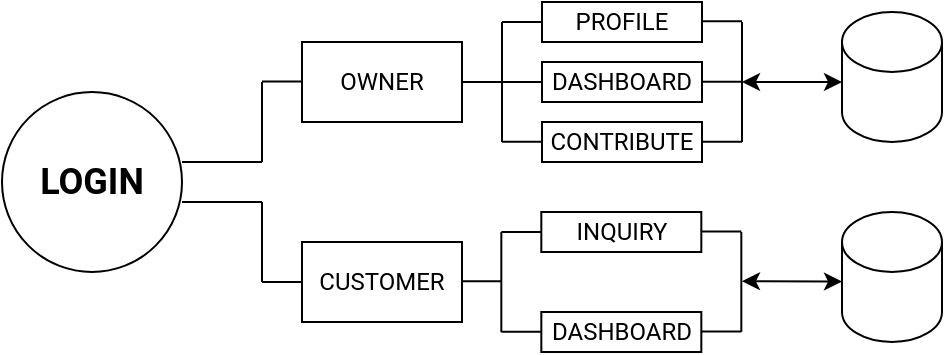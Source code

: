 <mxfile version="15.3.0" type="github">
  <diagram name="Page-1" id="90a13364-a465-7bf4-72fc-28e22215d7a0">
    <mxGraphModel dx="1209" dy="662" grid="1" gridSize="10" guides="1" tooltips="1" connect="1" arrows="1" fold="1" page="1" pageScale="1.5" pageWidth="1169" pageHeight="826" background="none" math="0" shadow="0">
      <root>
        <mxCell id="0" style=";html=1;" />
        <mxCell id="1" style=";html=1;" parent="0" />
        <mxCell id="_ACVbjb4rTPhQJA2rkIT-1" value="&lt;h2&gt;&lt;font face=&quot;roboto&quot;&gt;LOGIN&lt;/font&gt;&lt;/h2&gt;" style="ellipse;whiteSpace=wrap;html=1;aspect=fixed;strokeColor=#000000;shadow=0;fillColor=none;" parent="1" vertex="1">
          <mxGeometry x="490" y="355" width="90" height="90" as="geometry" />
        </mxCell>
        <mxCell id="_ACVbjb4rTPhQJA2rkIT-3" value="" style="endArrow=none;html=1;strokeColor=#000000;shadow=0;" parent="1" edge="1">
          <mxGeometry width="50" height="50" relative="1" as="geometry">
            <mxPoint x="580" y="390" as="sourcePoint" />
            <mxPoint x="620" y="390" as="targetPoint" />
          </mxGeometry>
        </mxCell>
        <mxCell id="_ACVbjb4rTPhQJA2rkIT-30" value="&lt;h3&gt;&lt;font face=&quot;roboto&quot; data-font-src=&quot;https://fonts.googleapis.com/css?family=roboto&quot; color=&quot;#ffffff&quot;&gt;DB&lt;/font&gt;&lt;/h3&gt;" style="shape=cylinder3;whiteSpace=wrap;html=1;boundedLbl=1;backgroundOutline=1;size=15;rounded=0;strokeColor=#000000;shadow=0;fillColor=none;" parent="1" vertex="1">
          <mxGeometry x="910" y="315" width="50" height="65" as="geometry" />
        </mxCell>
        <mxCell id="EQDMDmAZsALsS-63rVwj-1" value="" style="endArrow=none;html=1;strokeColor=#000000;shadow=0;" parent="1" edge="1">
          <mxGeometry width="50" height="50" relative="1" as="geometry">
            <mxPoint x="580" y="410" as="sourcePoint" />
            <mxPoint x="620" y="410" as="targetPoint" />
          </mxGeometry>
        </mxCell>
        <mxCell id="EQDMDmAZsALsS-63rVwj-2" value="" style="endArrow=none;html=1;shadow=0;strokeColor=#000000;" parent="1" edge="1">
          <mxGeometry width="50" height="50" relative="1" as="geometry">
            <mxPoint x="620" y="390" as="sourcePoint" />
            <mxPoint x="620" y="350" as="targetPoint" />
          </mxGeometry>
        </mxCell>
        <mxCell id="EQDMDmAZsALsS-63rVwj-3" value="" style="endArrow=none;html=1;shadow=0;strokeColor=#000000;" parent="1" edge="1">
          <mxGeometry width="50" height="50" relative="1" as="geometry">
            <mxPoint x="640" y="349.8" as="sourcePoint" />
            <mxPoint x="620" y="349.8" as="targetPoint" />
          </mxGeometry>
        </mxCell>
        <mxCell id="EQDMDmAZsALsS-63rVwj-5" value="" style="endArrow=none;html=1;shadow=0;strokeColor=#000000;" parent="1" edge="1">
          <mxGeometry width="50" height="50" relative="1" as="geometry">
            <mxPoint x="640" y="450" as="sourcePoint" />
            <mxPoint x="620" y="450" as="targetPoint" />
          </mxGeometry>
        </mxCell>
        <mxCell id="EQDMDmAZsALsS-63rVwj-6" value="&lt;font face=&quot;roboto&quot; data-font-src=&quot;https://fonts.googleapis.com/css?family=roboto&quot;&gt;OWNER&lt;/font&gt;" style="rounded=0;whiteSpace=wrap;html=1;shadow=0;strokeColor=#000000;fillColor=none;" parent="1" vertex="1">
          <mxGeometry x="640" y="330" width="80" height="40" as="geometry" />
        </mxCell>
        <mxCell id="EQDMDmAZsALsS-63rVwj-7" value="&lt;font face=&quot;roboto&quot; data-font-src=&quot;https://fonts.googleapis.com/css?family=roboto&quot;&gt;CUSTOMER&lt;/font&gt;" style="rounded=0;whiteSpace=wrap;html=1;shadow=0;strokeColor=#000000;fillColor=none;" parent="1" vertex="1">
          <mxGeometry x="640" y="430" width="80" height="40" as="geometry" />
        </mxCell>
        <mxCell id="EQDMDmAZsALsS-63rVwj-8" value="" style="endArrow=none;html=1;shadow=0;strokeColor=#000000;" parent="1" edge="1">
          <mxGeometry width="50" height="50" relative="1" as="geometry">
            <mxPoint x="740" y="349.95" as="sourcePoint" />
            <mxPoint x="720" y="349.95" as="targetPoint" />
          </mxGeometry>
        </mxCell>
        <mxCell id="EQDMDmAZsALsS-63rVwj-9" value="" style="endArrow=none;html=1;strokeColor=#000000;shadow=0;" parent="1" edge="1">
          <mxGeometry width="50" height="50" relative="1" as="geometry">
            <mxPoint x="740" y="320" as="sourcePoint" />
            <mxPoint x="740" y="380" as="targetPoint" />
          </mxGeometry>
        </mxCell>
        <mxCell id="EQDMDmAZsALsS-63rVwj-10" value="" style="endArrow=none;html=1;shadow=0;strokeColor=#000000;" parent="1" edge="1">
          <mxGeometry width="50" height="50" relative="1" as="geometry">
            <mxPoint x="760" y="320" as="sourcePoint" />
            <mxPoint x="740" y="320" as="targetPoint" />
          </mxGeometry>
        </mxCell>
        <mxCell id="EQDMDmAZsALsS-63rVwj-11" value="" style="endArrow=none;html=1;shadow=0;strokeColor=#000000;" parent="1" edge="1">
          <mxGeometry width="50" height="50" relative="1" as="geometry">
            <mxPoint x="760" y="379.9" as="sourcePoint" />
            <mxPoint x="740" y="379.9" as="targetPoint" />
          </mxGeometry>
        </mxCell>
        <mxCell id="EQDMDmAZsALsS-63rVwj-12" value="" style="endArrow=none;html=1;shadow=0;strokeColor=#000000;" parent="1" edge="1">
          <mxGeometry width="50" height="50" relative="1" as="geometry">
            <mxPoint x="760" y="349.95" as="sourcePoint" />
            <mxPoint x="740" y="349.95" as="targetPoint" />
          </mxGeometry>
        </mxCell>
        <mxCell id="EQDMDmAZsALsS-63rVwj-13" value="&lt;font face=&quot;roboto&quot; data-font-src=&quot;https://fonts.googleapis.com/css?family=roboto&quot;&gt;PROFILE&lt;/font&gt;" style="rounded=0;whiteSpace=wrap;html=1;shadow=0;strokeColor=#000000;fillColor=none;" parent="1" vertex="1">
          <mxGeometry x="760" y="310" width="80" height="20" as="geometry" />
        </mxCell>
        <mxCell id="EQDMDmAZsALsS-63rVwj-14" value="&lt;font face=&quot;roboto&quot; data-font-src=&quot;https://fonts.googleapis.com/css?family=roboto&quot;&gt;DASHBOARD&lt;/font&gt;" style="rounded=0;whiteSpace=wrap;html=1;shadow=0;strokeColor=#000000;fillColor=none;" parent="1" vertex="1">
          <mxGeometry x="760" y="340" width="80" height="20" as="geometry" />
        </mxCell>
        <mxCell id="EQDMDmAZsALsS-63rVwj-15" value="&lt;font face=&quot;roboto&quot; data-font-src=&quot;https://fonts.googleapis.com/css?family=roboto&quot;&gt;CONTRIBUTE&lt;/font&gt;" style="rounded=0;whiteSpace=wrap;html=1;shadow=0;strokeColor=#000000;fillColor=none;" parent="1" vertex="1">
          <mxGeometry x="760" y="370" width="80" height="20" as="geometry" />
        </mxCell>
        <mxCell id="EQDMDmAZsALsS-63rVwj-16" value="" style="endArrow=none;html=1;shadow=0;strokeColor=#000000;" parent="1" edge="1">
          <mxGeometry width="50" height="50" relative="1" as="geometry">
            <mxPoint x="620" y="450" as="sourcePoint" />
            <mxPoint x="620" y="410" as="targetPoint" />
          </mxGeometry>
        </mxCell>
        <mxCell id="EQDMDmAZsALsS-63rVwj-17" value="&lt;font face=&quot;roboto&quot; data-font-src=&quot;https://fonts.googleapis.com/css?family=roboto&quot;&gt;INQUIRY&lt;/font&gt;" style="rounded=0;whiteSpace=wrap;html=1;shadow=0;strokeColor=#000000;fillColor=none;" parent="1" vertex="1">
          <mxGeometry x="759.66" y="415" width="80" height="20" as="geometry" />
        </mxCell>
        <mxCell id="EQDMDmAZsALsS-63rVwj-19" value="&lt;h3&gt;&lt;font face=&quot;roboto&quot; data-font-src=&quot;https://fonts.googleapis.com/css?family=roboto&quot; color=&quot;#ffffff&quot;&gt;DB&lt;/font&gt;&lt;/h3&gt;" style="shape=cylinder3;whiteSpace=wrap;html=1;boundedLbl=1;backgroundOutline=1;size=15;rounded=0;strokeColor=#000000;shadow=0;fillColor=none;" parent="1" vertex="1">
          <mxGeometry x="910" y="415" width="50" height="65" as="geometry" />
        </mxCell>
        <mxCell id="EQDMDmAZsALsS-63rVwj-22" value="" style="endArrow=none;html=1;strokeColor=#000000;shadow=0;" parent="1" edge="1">
          <mxGeometry width="50" height="50" relative="1" as="geometry">
            <mxPoint x="860" y="320" as="sourcePoint" />
            <mxPoint x="860" y="380" as="targetPoint" />
          </mxGeometry>
        </mxCell>
        <mxCell id="EQDMDmAZsALsS-63rVwj-26" value="" style="endArrow=none;html=1;shadow=0;strokeColor=#000000;" parent="1" edge="1">
          <mxGeometry width="50" height="50" relative="1" as="geometry">
            <mxPoint x="860" y="319.58" as="sourcePoint" />
            <mxPoint x="840" y="319.58" as="targetPoint" />
          </mxGeometry>
        </mxCell>
        <mxCell id="EQDMDmAZsALsS-63rVwj-27" value="" style="endArrow=none;html=1;shadow=0;strokeColor=#000000;" parent="1" edge="1">
          <mxGeometry width="50" height="50" relative="1" as="geometry">
            <mxPoint x="860" y="349.9" as="sourcePoint" />
            <mxPoint x="840" y="349.9" as="targetPoint" />
          </mxGeometry>
        </mxCell>
        <mxCell id="EQDMDmAZsALsS-63rVwj-28" value="" style="endArrow=none;html=1;shadow=0;strokeColor=#000000;" parent="1" edge="1">
          <mxGeometry width="50" height="50" relative="1" as="geometry">
            <mxPoint x="860" y="379.9" as="sourcePoint" />
            <mxPoint x="840" y="379.9" as="targetPoint" />
          </mxGeometry>
        </mxCell>
        <mxCell id="EQDMDmAZsALsS-63rVwj-29" value="" style="endArrow=classic;startArrow=classic;html=1;shadow=0;strokeColor=#000000;" parent="1" edge="1">
          <mxGeometry width="50" height="50" relative="1" as="geometry">
            <mxPoint x="860" y="350" as="sourcePoint" />
            <mxPoint x="910" y="350" as="targetPoint" />
          </mxGeometry>
        </mxCell>
        <mxCell id="EQDMDmAZsALsS-63rVwj-35" value="" style="endArrow=classic;startArrow=classic;html=1;shadow=0;strokeColor=#000000;" parent="1" edge="1">
          <mxGeometry width="50" height="50" relative="1" as="geometry">
            <mxPoint x="860" y="449.58" as="sourcePoint" />
            <mxPoint x="910" y="449.78" as="targetPoint" />
          </mxGeometry>
        </mxCell>
        <mxCell id="EQDMDmAZsALsS-63rVwj-36" value="&lt;font face=&quot;roboto&quot; data-font-src=&quot;https://fonts.googleapis.com/css?family=roboto&quot;&gt;DASHBOARD&lt;/font&gt;" style="rounded=0;whiteSpace=wrap;html=1;shadow=0;strokeColor=#000000;fillColor=none;" parent="1" vertex="1">
          <mxGeometry x="759.66" y="465" width="80" height="20" as="geometry" />
        </mxCell>
        <mxCell id="EQDMDmAZsALsS-63rVwj-37" value="" style="endArrow=none;html=1;strokeColor=#000000;shadow=0;" parent="1" edge="1">
          <mxGeometry width="50" height="50" relative="1" as="geometry">
            <mxPoint x="739.66" y="425" as="sourcePoint" />
            <mxPoint x="739.66" y="475" as="targetPoint" />
          </mxGeometry>
        </mxCell>
        <mxCell id="EQDMDmAZsALsS-63rVwj-38" value="" style="endArrow=none;html=1;shadow=0;strokeColor=#000000;" parent="1" edge="1">
          <mxGeometry width="50" height="50" relative="1" as="geometry">
            <mxPoint x="759.66" y="425.0" as="sourcePoint" />
            <mxPoint x="739.66" y="425.0" as="targetPoint" />
          </mxGeometry>
        </mxCell>
        <mxCell id="EQDMDmAZsALsS-63rVwj-39" value="" style="endArrow=none;html=1;shadow=0;strokeColor=#000000;" parent="1" edge="1">
          <mxGeometry width="50" height="50" relative="1" as="geometry">
            <mxPoint x="759.66" y="474.9" as="sourcePoint" />
            <mxPoint x="739.66" y="474.9" as="targetPoint" />
          </mxGeometry>
        </mxCell>
        <mxCell id="EQDMDmAZsALsS-63rVwj-40" value="" style="endArrow=none;html=1;shadow=0;strokeColor=#000000;" parent="1" edge="1">
          <mxGeometry width="50" height="50" relative="1" as="geometry">
            <mxPoint x="859.66" y="424.8" as="sourcePoint" />
            <mxPoint x="839.66" y="424.8" as="targetPoint" />
          </mxGeometry>
        </mxCell>
        <mxCell id="EQDMDmAZsALsS-63rVwj-41" value="" style="endArrow=none;html=1;shadow=0;strokeColor=#000000;" parent="1" edge="1">
          <mxGeometry width="50" height="50" relative="1" as="geometry">
            <mxPoint x="859.66" y="474.8" as="sourcePoint" />
            <mxPoint x="839.66" y="474.8" as="targetPoint" />
          </mxGeometry>
        </mxCell>
        <mxCell id="EQDMDmAZsALsS-63rVwj-42" value="" style="endArrow=none;html=1;strokeColor=#000000;shadow=0;" parent="1" edge="1">
          <mxGeometry width="50" height="50" relative="1" as="geometry">
            <mxPoint x="859.66" y="425" as="sourcePoint" />
            <mxPoint x="859.66" y="475" as="targetPoint" />
          </mxGeometry>
        </mxCell>
        <mxCell id="EQDMDmAZsALsS-63rVwj-43" value="" style="endArrow=none;html=1;shadow=0;strokeColor=#000000;" parent="1" edge="1">
          <mxGeometry width="50" height="50" relative="1" as="geometry">
            <mxPoint x="740" y="449.66" as="sourcePoint" />
            <mxPoint x="720" y="449.66" as="targetPoint" />
          </mxGeometry>
        </mxCell>
      </root>
    </mxGraphModel>
  </diagram>
</mxfile>
